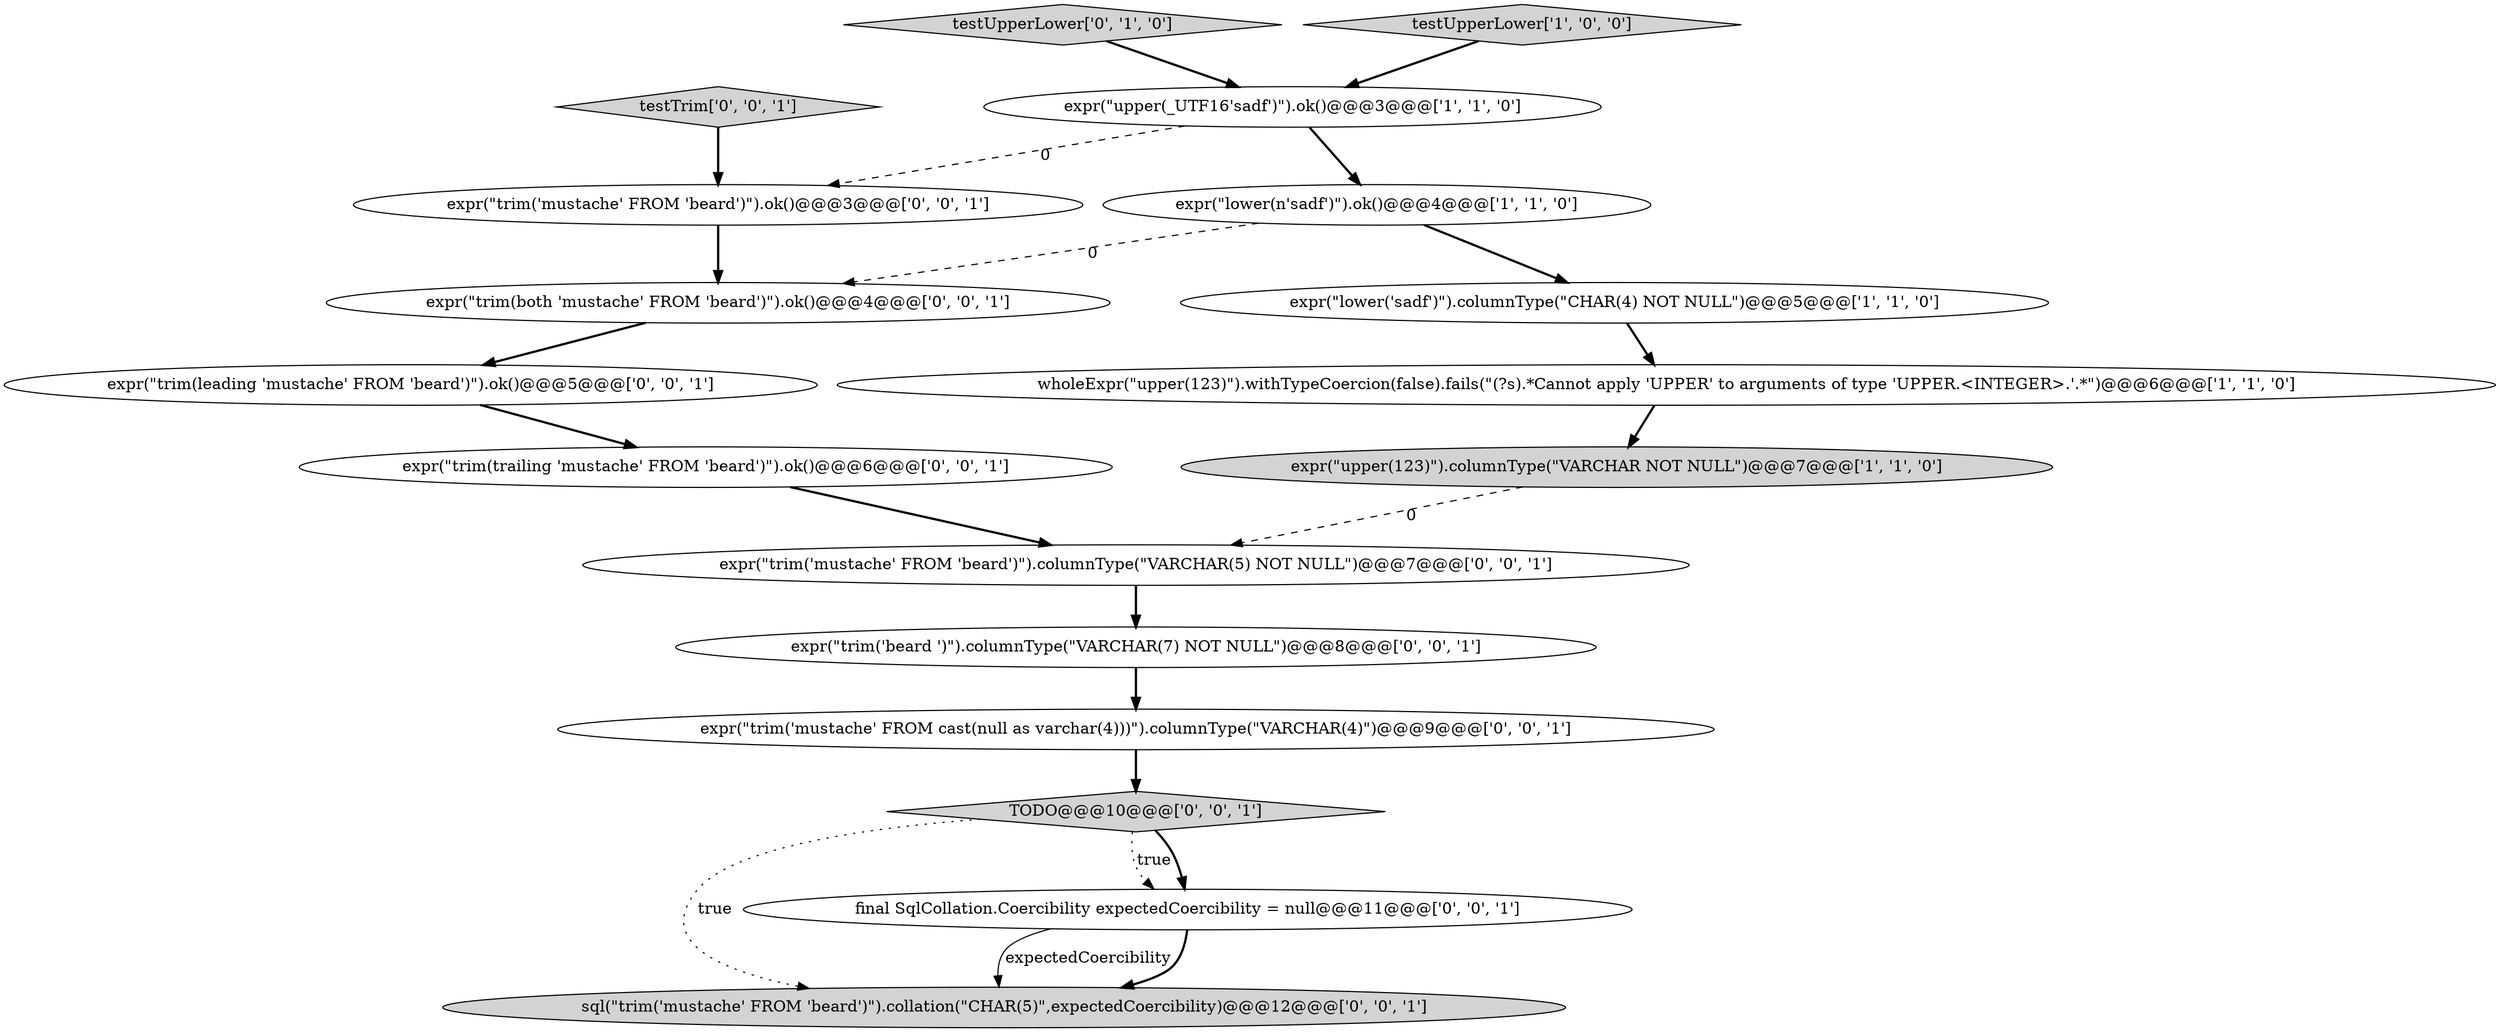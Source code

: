 digraph {
9 [style = filled, label = "expr(\"trim(both 'mustache' FROM 'beard')\").ok()@@@4@@@['0', '0', '1']", fillcolor = white, shape = ellipse image = "AAA0AAABBB3BBB"];
7 [style = filled, label = "expr(\"trim(leading 'mustache' FROM 'beard')\").ok()@@@5@@@['0', '0', '1']", fillcolor = white, shape = ellipse image = "AAA0AAABBB3BBB"];
14 [style = filled, label = "testTrim['0', '0', '1']", fillcolor = lightgray, shape = diamond image = "AAA0AAABBB3BBB"];
5 [style = filled, label = "expr(\"upper(_UTF16'sadf')\").ok()@@@3@@@['1', '1', '0']", fillcolor = white, shape = ellipse image = "AAA0AAABBB1BBB"];
8 [style = filled, label = "sql(\"trim('mustache' FROM 'beard')\").collation(\"CHAR(5)\",expectedCoercibility)@@@12@@@['0', '0', '1']", fillcolor = lightgray, shape = ellipse image = "AAA0AAABBB3BBB"];
12 [style = filled, label = "final SqlCollation.Coercibility expectedCoercibility = null@@@11@@@['0', '0', '1']", fillcolor = white, shape = ellipse image = "AAA0AAABBB3BBB"];
3 [style = filled, label = "expr(\"upper(123)\").columnType(\"VARCHAR NOT NULL\")@@@7@@@['1', '1', '0']", fillcolor = lightgray, shape = ellipse image = "AAA0AAABBB1BBB"];
2 [style = filled, label = "wholeExpr(\"upper(123)\").withTypeCoercion(false).fails(\"(?s).*Cannot apply 'UPPER' to arguments of type 'UPPER.<INTEGER>.'.*\")@@@6@@@['1', '1', '0']", fillcolor = white, shape = ellipse image = "AAA0AAABBB1BBB"];
10 [style = filled, label = "expr(\"trim('beard ')\").columnType(\"VARCHAR(7) NOT NULL\")@@@8@@@['0', '0', '1']", fillcolor = white, shape = ellipse image = "AAA0AAABBB3BBB"];
6 [style = filled, label = "testUpperLower['0', '1', '0']", fillcolor = lightgray, shape = diamond image = "AAA0AAABBB2BBB"];
17 [style = filled, label = "expr(\"trim('mustache' FROM 'beard')\").columnType(\"VARCHAR(5) NOT NULL\")@@@7@@@['0', '0', '1']", fillcolor = white, shape = ellipse image = "AAA0AAABBB3BBB"];
4 [style = filled, label = "testUpperLower['1', '0', '0']", fillcolor = lightgray, shape = diamond image = "AAA0AAABBB1BBB"];
1 [style = filled, label = "expr(\"lower(n'sadf')\").ok()@@@4@@@['1', '1', '0']", fillcolor = white, shape = ellipse image = "AAA0AAABBB1BBB"];
0 [style = filled, label = "expr(\"lower('sadf')\").columnType(\"CHAR(4) NOT NULL\")@@@5@@@['1', '1', '0']", fillcolor = white, shape = ellipse image = "AAA0AAABBB1BBB"];
13 [style = filled, label = "expr(\"trim('mustache' FROM 'beard')\").ok()@@@3@@@['0', '0', '1']", fillcolor = white, shape = ellipse image = "AAA0AAABBB3BBB"];
16 [style = filled, label = "TODO@@@10@@@['0', '0', '1']", fillcolor = lightgray, shape = diamond image = "AAA0AAABBB3BBB"];
15 [style = filled, label = "expr(\"trim('mustache' FROM cast(null as varchar(4)))\").columnType(\"VARCHAR(4)\")@@@9@@@['0', '0', '1']", fillcolor = white, shape = ellipse image = "AAA0AAABBB3BBB"];
11 [style = filled, label = "expr(\"trim(trailing 'mustache' FROM 'beard')\").ok()@@@6@@@['0', '0', '1']", fillcolor = white, shape = ellipse image = "AAA0AAABBB3BBB"];
5->13 [style = dashed, label="0"];
17->10 [style = bold, label=""];
16->8 [style = dotted, label="true"];
7->11 [style = bold, label=""];
16->12 [style = dotted, label="true"];
3->17 [style = dashed, label="0"];
10->15 [style = bold, label=""];
2->3 [style = bold, label=""];
0->2 [style = bold, label=""];
1->9 [style = dashed, label="0"];
1->0 [style = bold, label=""];
9->7 [style = bold, label=""];
15->16 [style = bold, label=""];
12->8 [style = solid, label="expectedCoercibility"];
5->1 [style = bold, label=""];
6->5 [style = bold, label=""];
12->8 [style = bold, label=""];
11->17 [style = bold, label=""];
13->9 [style = bold, label=""];
14->13 [style = bold, label=""];
4->5 [style = bold, label=""];
16->12 [style = bold, label=""];
}
